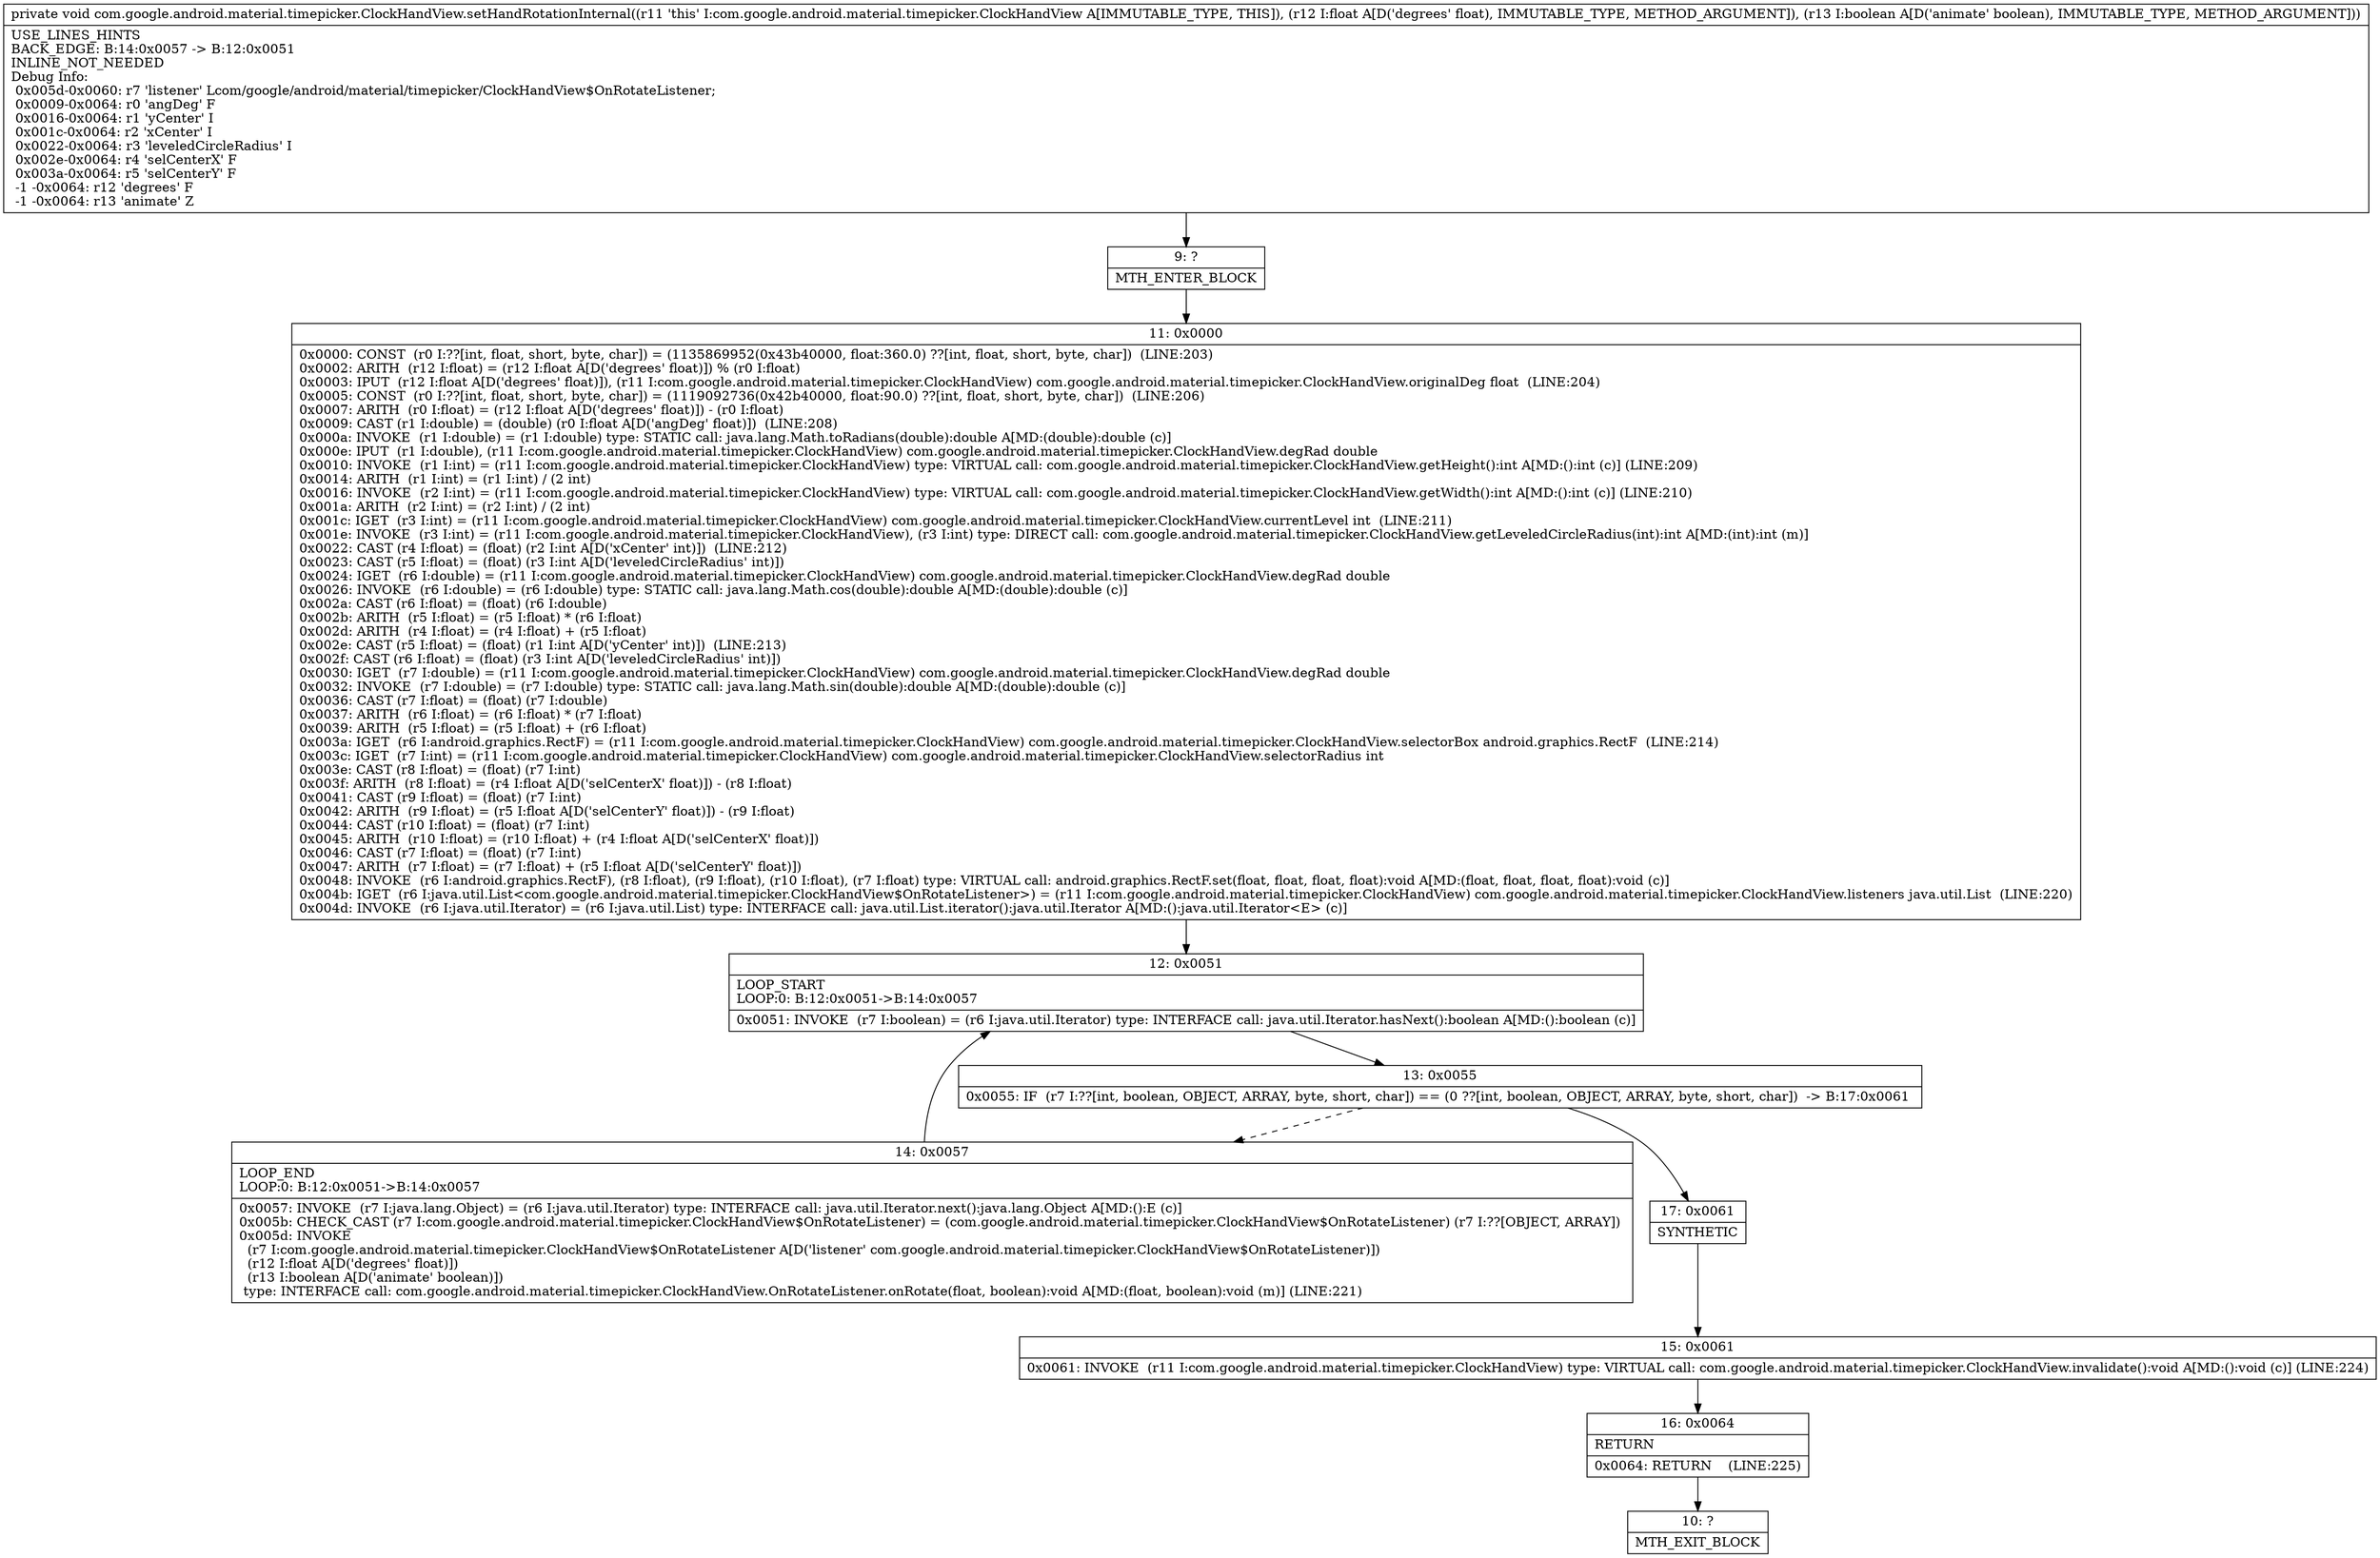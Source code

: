 digraph "CFG forcom.google.android.material.timepicker.ClockHandView.setHandRotationInternal(FZ)V" {
Node_9 [shape=record,label="{9\:\ ?|MTH_ENTER_BLOCK\l}"];
Node_11 [shape=record,label="{11\:\ 0x0000|0x0000: CONST  (r0 I:??[int, float, short, byte, char]) = (1135869952(0x43b40000, float:360.0) ??[int, float, short, byte, char])  (LINE:203)\l0x0002: ARITH  (r12 I:float) = (r12 I:float A[D('degrees' float)]) % (r0 I:float) \l0x0003: IPUT  (r12 I:float A[D('degrees' float)]), (r11 I:com.google.android.material.timepicker.ClockHandView) com.google.android.material.timepicker.ClockHandView.originalDeg float  (LINE:204)\l0x0005: CONST  (r0 I:??[int, float, short, byte, char]) = (1119092736(0x42b40000, float:90.0) ??[int, float, short, byte, char])  (LINE:206)\l0x0007: ARITH  (r0 I:float) = (r12 I:float A[D('degrees' float)]) \- (r0 I:float) \l0x0009: CAST (r1 I:double) = (double) (r0 I:float A[D('angDeg' float)])  (LINE:208)\l0x000a: INVOKE  (r1 I:double) = (r1 I:double) type: STATIC call: java.lang.Math.toRadians(double):double A[MD:(double):double (c)]\l0x000e: IPUT  (r1 I:double), (r11 I:com.google.android.material.timepicker.ClockHandView) com.google.android.material.timepicker.ClockHandView.degRad double \l0x0010: INVOKE  (r1 I:int) = (r11 I:com.google.android.material.timepicker.ClockHandView) type: VIRTUAL call: com.google.android.material.timepicker.ClockHandView.getHeight():int A[MD:():int (c)] (LINE:209)\l0x0014: ARITH  (r1 I:int) = (r1 I:int) \/ (2 int) \l0x0016: INVOKE  (r2 I:int) = (r11 I:com.google.android.material.timepicker.ClockHandView) type: VIRTUAL call: com.google.android.material.timepicker.ClockHandView.getWidth():int A[MD:():int (c)] (LINE:210)\l0x001a: ARITH  (r2 I:int) = (r2 I:int) \/ (2 int) \l0x001c: IGET  (r3 I:int) = (r11 I:com.google.android.material.timepicker.ClockHandView) com.google.android.material.timepicker.ClockHandView.currentLevel int  (LINE:211)\l0x001e: INVOKE  (r3 I:int) = (r11 I:com.google.android.material.timepicker.ClockHandView), (r3 I:int) type: DIRECT call: com.google.android.material.timepicker.ClockHandView.getLeveledCircleRadius(int):int A[MD:(int):int (m)]\l0x0022: CAST (r4 I:float) = (float) (r2 I:int A[D('xCenter' int)])  (LINE:212)\l0x0023: CAST (r5 I:float) = (float) (r3 I:int A[D('leveledCircleRadius' int)]) \l0x0024: IGET  (r6 I:double) = (r11 I:com.google.android.material.timepicker.ClockHandView) com.google.android.material.timepicker.ClockHandView.degRad double \l0x0026: INVOKE  (r6 I:double) = (r6 I:double) type: STATIC call: java.lang.Math.cos(double):double A[MD:(double):double (c)]\l0x002a: CAST (r6 I:float) = (float) (r6 I:double) \l0x002b: ARITH  (r5 I:float) = (r5 I:float) * (r6 I:float) \l0x002d: ARITH  (r4 I:float) = (r4 I:float) + (r5 I:float) \l0x002e: CAST (r5 I:float) = (float) (r1 I:int A[D('yCenter' int)])  (LINE:213)\l0x002f: CAST (r6 I:float) = (float) (r3 I:int A[D('leveledCircleRadius' int)]) \l0x0030: IGET  (r7 I:double) = (r11 I:com.google.android.material.timepicker.ClockHandView) com.google.android.material.timepicker.ClockHandView.degRad double \l0x0032: INVOKE  (r7 I:double) = (r7 I:double) type: STATIC call: java.lang.Math.sin(double):double A[MD:(double):double (c)]\l0x0036: CAST (r7 I:float) = (float) (r7 I:double) \l0x0037: ARITH  (r6 I:float) = (r6 I:float) * (r7 I:float) \l0x0039: ARITH  (r5 I:float) = (r5 I:float) + (r6 I:float) \l0x003a: IGET  (r6 I:android.graphics.RectF) = (r11 I:com.google.android.material.timepicker.ClockHandView) com.google.android.material.timepicker.ClockHandView.selectorBox android.graphics.RectF  (LINE:214)\l0x003c: IGET  (r7 I:int) = (r11 I:com.google.android.material.timepicker.ClockHandView) com.google.android.material.timepicker.ClockHandView.selectorRadius int \l0x003e: CAST (r8 I:float) = (float) (r7 I:int) \l0x003f: ARITH  (r8 I:float) = (r4 I:float A[D('selCenterX' float)]) \- (r8 I:float) \l0x0041: CAST (r9 I:float) = (float) (r7 I:int) \l0x0042: ARITH  (r9 I:float) = (r5 I:float A[D('selCenterY' float)]) \- (r9 I:float) \l0x0044: CAST (r10 I:float) = (float) (r7 I:int) \l0x0045: ARITH  (r10 I:float) = (r10 I:float) + (r4 I:float A[D('selCenterX' float)]) \l0x0046: CAST (r7 I:float) = (float) (r7 I:int) \l0x0047: ARITH  (r7 I:float) = (r7 I:float) + (r5 I:float A[D('selCenterY' float)]) \l0x0048: INVOKE  (r6 I:android.graphics.RectF), (r8 I:float), (r9 I:float), (r10 I:float), (r7 I:float) type: VIRTUAL call: android.graphics.RectF.set(float, float, float, float):void A[MD:(float, float, float, float):void (c)]\l0x004b: IGET  (r6 I:java.util.List\<com.google.android.material.timepicker.ClockHandView$OnRotateListener\>) = (r11 I:com.google.android.material.timepicker.ClockHandView) com.google.android.material.timepicker.ClockHandView.listeners java.util.List  (LINE:220)\l0x004d: INVOKE  (r6 I:java.util.Iterator) = (r6 I:java.util.List) type: INTERFACE call: java.util.List.iterator():java.util.Iterator A[MD:():java.util.Iterator\<E\> (c)]\l}"];
Node_12 [shape=record,label="{12\:\ 0x0051|LOOP_START\lLOOP:0: B:12:0x0051\-\>B:14:0x0057\l|0x0051: INVOKE  (r7 I:boolean) = (r6 I:java.util.Iterator) type: INTERFACE call: java.util.Iterator.hasNext():boolean A[MD:():boolean (c)]\l}"];
Node_13 [shape=record,label="{13\:\ 0x0055|0x0055: IF  (r7 I:??[int, boolean, OBJECT, ARRAY, byte, short, char]) == (0 ??[int, boolean, OBJECT, ARRAY, byte, short, char])  \-\> B:17:0x0061 \l}"];
Node_14 [shape=record,label="{14\:\ 0x0057|LOOP_END\lLOOP:0: B:12:0x0051\-\>B:14:0x0057\l|0x0057: INVOKE  (r7 I:java.lang.Object) = (r6 I:java.util.Iterator) type: INTERFACE call: java.util.Iterator.next():java.lang.Object A[MD:():E (c)]\l0x005b: CHECK_CAST (r7 I:com.google.android.material.timepicker.ClockHandView$OnRotateListener) = (com.google.android.material.timepicker.ClockHandView$OnRotateListener) (r7 I:??[OBJECT, ARRAY]) \l0x005d: INVOKE  \l  (r7 I:com.google.android.material.timepicker.ClockHandView$OnRotateListener A[D('listener' com.google.android.material.timepicker.ClockHandView$OnRotateListener)])\l  (r12 I:float A[D('degrees' float)])\l  (r13 I:boolean A[D('animate' boolean)])\l type: INTERFACE call: com.google.android.material.timepicker.ClockHandView.OnRotateListener.onRotate(float, boolean):void A[MD:(float, boolean):void (m)] (LINE:221)\l}"];
Node_17 [shape=record,label="{17\:\ 0x0061|SYNTHETIC\l}"];
Node_15 [shape=record,label="{15\:\ 0x0061|0x0061: INVOKE  (r11 I:com.google.android.material.timepicker.ClockHandView) type: VIRTUAL call: com.google.android.material.timepicker.ClockHandView.invalidate():void A[MD:():void (c)] (LINE:224)\l}"];
Node_16 [shape=record,label="{16\:\ 0x0064|RETURN\l|0x0064: RETURN    (LINE:225)\l}"];
Node_10 [shape=record,label="{10\:\ ?|MTH_EXIT_BLOCK\l}"];
MethodNode[shape=record,label="{private void com.google.android.material.timepicker.ClockHandView.setHandRotationInternal((r11 'this' I:com.google.android.material.timepicker.ClockHandView A[IMMUTABLE_TYPE, THIS]), (r12 I:float A[D('degrees' float), IMMUTABLE_TYPE, METHOD_ARGUMENT]), (r13 I:boolean A[D('animate' boolean), IMMUTABLE_TYPE, METHOD_ARGUMENT]))  | USE_LINES_HINTS\lBACK_EDGE: B:14:0x0057 \-\> B:12:0x0051\lINLINE_NOT_NEEDED\lDebug Info:\l  0x005d\-0x0060: r7 'listener' Lcom\/google\/android\/material\/timepicker\/ClockHandView$OnRotateListener;\l  0x0009\-0x0064: r0 'angDeg' F\l  0x0016\-0x0064: r1 'yCenter' I\l  0x001c\-0x0064: r2 'xCenter' I\l  0x0022\-0x0064: r3 'leveledCircleRadius' I\l  0x002e\-0x0064: r4 'selCenterX' F\l  0x003a\-0x0064: r5 'selCenterY' F\l  \-1 \-0x0064: r12 'degrees' F\l  \-1 \-0x0064: r13 'animate' Z\l}"];
MethodNode -> Node_9;Node_9 -> Node_11;
Node_11 -> Node_12;
Node_12 -> Node_13;
Node_13 -> Node_14[style=dashed];
Node_13 -> Node_17;
Node_14 -> Node_12;
Node_17 -> Node_15;
Node_15 -> Node_16;
Node_16 -> Node_10;
}


